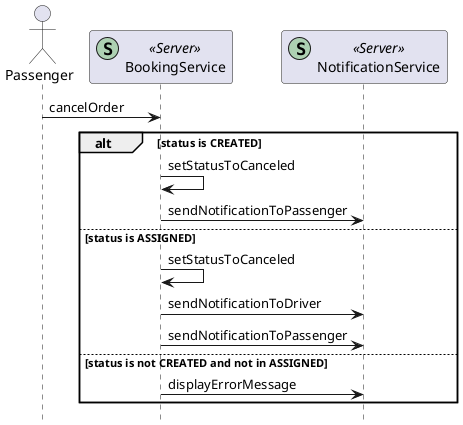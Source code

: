 @startuml

hide footbox

actor Passenger
participant "BookingService" as BookingService  << (S,#ADD1B2) Server >>
participant "NotificationService" as NotificationService  << (S,#ADD1B2) Server >>

Passenger -> BookingService : cancelOrder

alt status is CREATED

    BookingService -> BookingService : setStatusToCanceled

    BookingService -> NotificationService : sendNotificationToPassenger

else status is ASSIGNED

    BookingService -> BookingService : setStatusToCanceled

    BookingService -> NotificationService : sendNotificationToDriver

    BookingService -> NotificationService : sendNotificationToPassenger

else status is not CREATED and not in ASSIGNED

    BookingService -> NotificationService : displayErrorMessage

end

@enduml